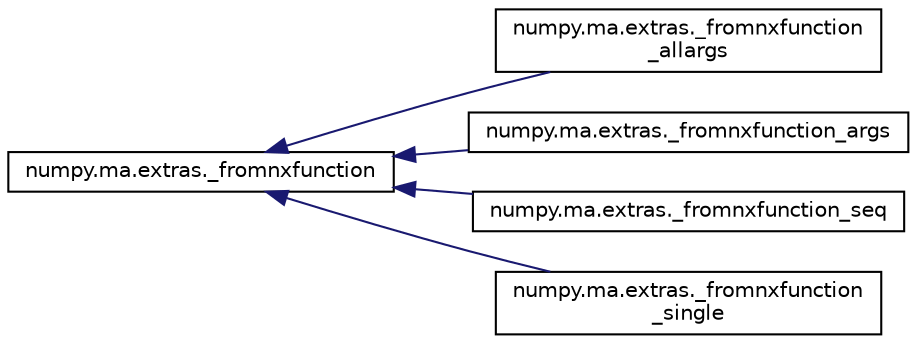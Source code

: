 digraph "Graphical Class Hierarchy"
{
 // LATEX_PDF_SIZE
  edge [fontname="Helvetica",fontsize="10",labelfontname="Helvetica",labelfontsize="10"];
  node [fontname="Helvetica",fontsize="10",shape=record];
  rankdir="LR";
  Node0 [label="numpy.ma.extras._fromnxfunction",height=0.2,width=0.4,color="black", fillcolor="white", style="filled",URL="$classnumpy_1_1ma_1_1extras_1_1__fromnxfunction.html",tooltip=" "];
  Node0 -> Node1 [dir="back",color="midnightblue",fontsize="10",style="solid",fontname="Helvetica"];
  Node1 [label="numpy.ma.extras._fromnxfunction\l_allargs",height=0.2,width=0.4,color="black", fillcolor="white", style="filled",URL="$classnumpy_1_1ma_1_1extras_1_1__fromnxfunction__allargs.html",tooltip=" "];
  Node0 -> Node2 [dir="back",color="midnightblue",fontsize="10",style="solid",fontname="Helvetica"];
  Node2 [label="numpy.ma.extras._fromnxfunction_args",height=0.2,width=0.4,color="black", fillcolor="white", style="filled",URL="$classnumpy_1_1ma_1_1extras_1_1__fromnxfunction__args.html",tooltip=" "];
  Node0 -> Node3 [dir="back",color="midnightblue",fontsize="10",style="solid",fontname="Helvetica"];
  Node3 [label="numpy.ma.extras._fromnxfunction_seq",height=0.2,width=0.4,color="black", fillcolor="white", style="filled",URL="$classnumpy_1_1ma_1_1extras_1_1__fromnxfunction__seq.html",tooltip=" "];
  Node0 -> Node4 [dir="back",color="midnightblue",fontsize="10",style="solid",fontname="Helvetica"];
  Node4 [label="numpy.ma.extras._fromnxfunction\l_single",height=0.2,width=0.4,color="black", fillcolor="white", style="filled",URL="$classnumpy_1_1ma_1_1extras_1_1__fromnxfunction__single.html",tooltip=" "];
}
